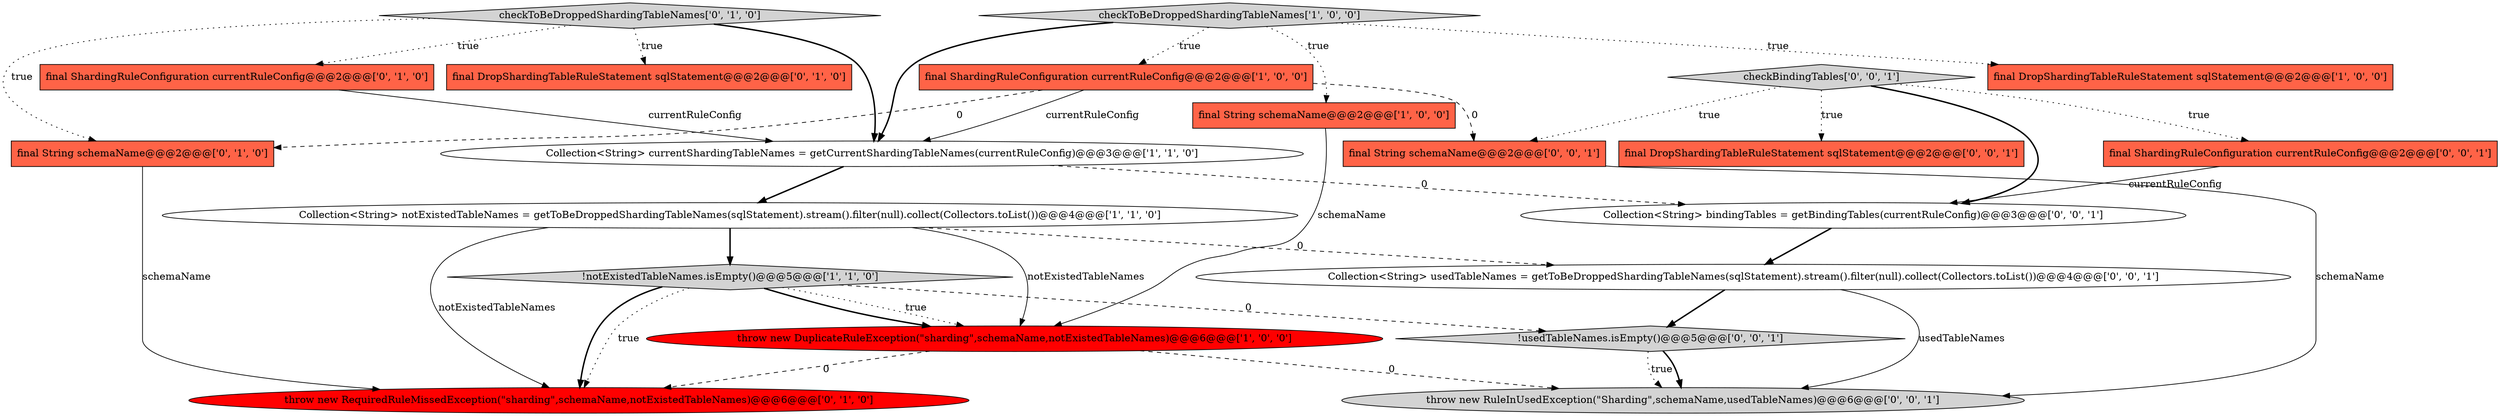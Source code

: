 digraph {
12 [style = filled, label = "throw new RequiredRuleMissedException(\"sharding\",schemaName,notExistedTableNames)@@@6@@@['0', '1', '0']", fillcolor = red, shape = ellipse image = "AAA1AAABBB2BBB"];
9 [style = filled, label = "checkToBeDroppedShardingTableNames['0', '1', '0']", fillcolor = lightgray, shape = diamond image = "AAA0AAABBB2BBB"];
8 [style = filled, label = "final DropShardingTableRuleStatement sqlStatement@@@2@@@['0', '1', '0']", fillcolor = tomato, shape = box image = "AAA0AAABBB2BBB"];
16 [style = filled, label = "final DropShardingTableRuleStatement sqlStatement@@@2@@@['0', '0', '1']", fillcolor = tomato, shape = box image = "AAA0AAABBB3BBB"];
18 [style = filled, label = "!usedTableNames.isEmpty()@@@5@@@['0', '0', '1']", fillcolor = lightgray, shape = diamond image = "AAA0AAABBB3BBB"];
1 [style = filled, label = "Collection<String> notExistedTableNames = getToBeDroppedShardingTableNames(sqlStatement).stream().filter(null).collect(Collectors.toList())@@@4@@@['1', '1', '0']", fillcolor = white, shape = ellipse image = "AAA0AAABBB1BBB"];
5 [style = filled, label = "!notExistedTableNames.isEmpty()@@@5@@@['1', '1', '0']", fillcolor = lightgray, shape = diamond image = "AAA0AAABBB1BBB"];
0 [style = filled, label = "checkToBeDroppedShardingTableNames['1', '0', '0']", fillcolor = lightgray, shape = diamond image = "AAA0AAABBB1BBB"];
2 [style = filled, label = "final String schemaName@@@2@@@['1', '0', '0']", fillcolor = tomato, shape = box image = "AAA0AAABBB1BBB"];
20 [style = filled, label = "final String schemaName@@@2@@@['0', '0', '1']", fillcolor = tomato, shape = box image = "AAA0AAABBB3BBB"];
10 [style = filled, label = "final ShardingRuleConfiguration currentRuleConfig@@@2@@@['0', '1', '0']", fillcolor = tomato, shape = box image = "AAA0AAABBB2BBB"];
11 [style = filled, label = "final String schemaName@@@2@@@['0', '1', '0']", fillcolor = tomato, shape = box image = "AAA1AAABBB2BBB"];
4 [style = filled, label = "final ShardingRuleConfiguration currentRuleConfig@@@2@@@['1', '0', '0']", fillcolor = tomato, shape = box image = "AAA1AAABBB1BBB"];
15 [style = filled, label = "Collection<String> usedTableNames = getToBeDroppedShardingTableNames(sqlStatement).stream().filter(null).collect(Collectors.toList())@@@4@@@['0', '0', '1']", fillcolor = white, shape = ellipse image = "AAA0AAABBB3BBB"];
6 [style = filled, label = "Collection<String> currentShardingTableNames = getCurrentShardingTableNames(currentRuleConfig)@@@3@@@['1', '1', '0']", fillcolor = white, shape = ellipse image = "AAA0AAABBB1BBB"];
17 [style = filled, label = "checkBindingTables['0', '0', '1']", fillcolor = lightgray, shape = diamond image = "AAA0AAABBB3BBB"];
3 [style = filled, label = "final DropShardingTableRuleStatement sqlStatement@@@2@@@['1', '0', '0']", fillcolor = tomato, shape = box image = "AAA0AAABBB1BBB"];
14 [style = filled, label = "final ShardingRuleConfiguration currentRuleConfig@@@2@@@['0', '0', '1']", fillcolor = tomato, shape = box image = "AAA0AAABBB3BBB"];
7 [style = filled, label = "throw new DuplicateRuleException(\"sharding\",schemaName,notExistedTableNames)@@@6@@@['1', '0', '0']", fillcolor = red, shape = ellipse image = "AAA1AAABBB1BBB"];
19 [style = filled, label = "throw new RuleInUsedException(\"Sharding\",schemaName,usedTableNames)@@@6@@@['0', '0', '1']", fillcolor = lightgray, shape = ellipse image = "AAA0AAABBB3BBB"];
13 [style = filled, label = "Collection<String> bindingTables = getBindingTables(currentRuleConfig)@@@3@@@['0', '0', '1']", fillcolor = white, shape = ellipse image = "AAA0AAABBB3BBB"];
1->5 [style = bold, label=""];
17->20 [style = dotted, label="true"];
2->7 [style = solid, label="schemaName"];
0->6 [style = bold, label=""];
1->15 [style = dashed, label="0"];
9->11 [style = dotted, label="true"];
0->4 [style = dotted, label="true"];
18->19 [style = dotted, label="true"];
18->19 [style = bold, label=""];
17->14 [style = dotted, label="true"];
5->12 [style = dotted, label="true"];
5->18 [style = dashed, label="0"];
15->18 [style = bold, label=""];
9->6 [style = bold, label=""];
9->8 [style = dotted, label="true"];
17->16 [style = dotted, label="true"];
1->7 [style = solid, label="notExistedTableNames"];
4->6 [style = solid, label="currentRuleConfig"];
6->1 [style = bold, label=""];
6->13 [style = dashed, label="0"];
1->12 [style = solid, label="notExistedTableNames"];
20->19 [style = solid, label="schemaName"];
5->12 [style = bold, label=""];
7->19 [style = dashed, label="0"];
4->20 [style = dashed, label="0"];
5->7 [style = dotted, label="true"];
11->12 [style = solid, label="schemaName"];
7->12 [style = dashed, label="0"];
5->7 [style = bold, label=""];
17->13 [style = bold, label=""];
13->15 [style = bold, label=""];
0->3 [style = dotted, label="true"];
0->2 [style = dotted, label="true"];
4->11 [style = dashed, label="0"];
14->13 [style = solid, label="currentRuleConfig"];
9->10 [style = dotted, label="true"];
10->6 [style = solid, label="currentRuleConfig"];
15->19 [style = solid, label="usedTableNames"];
}
